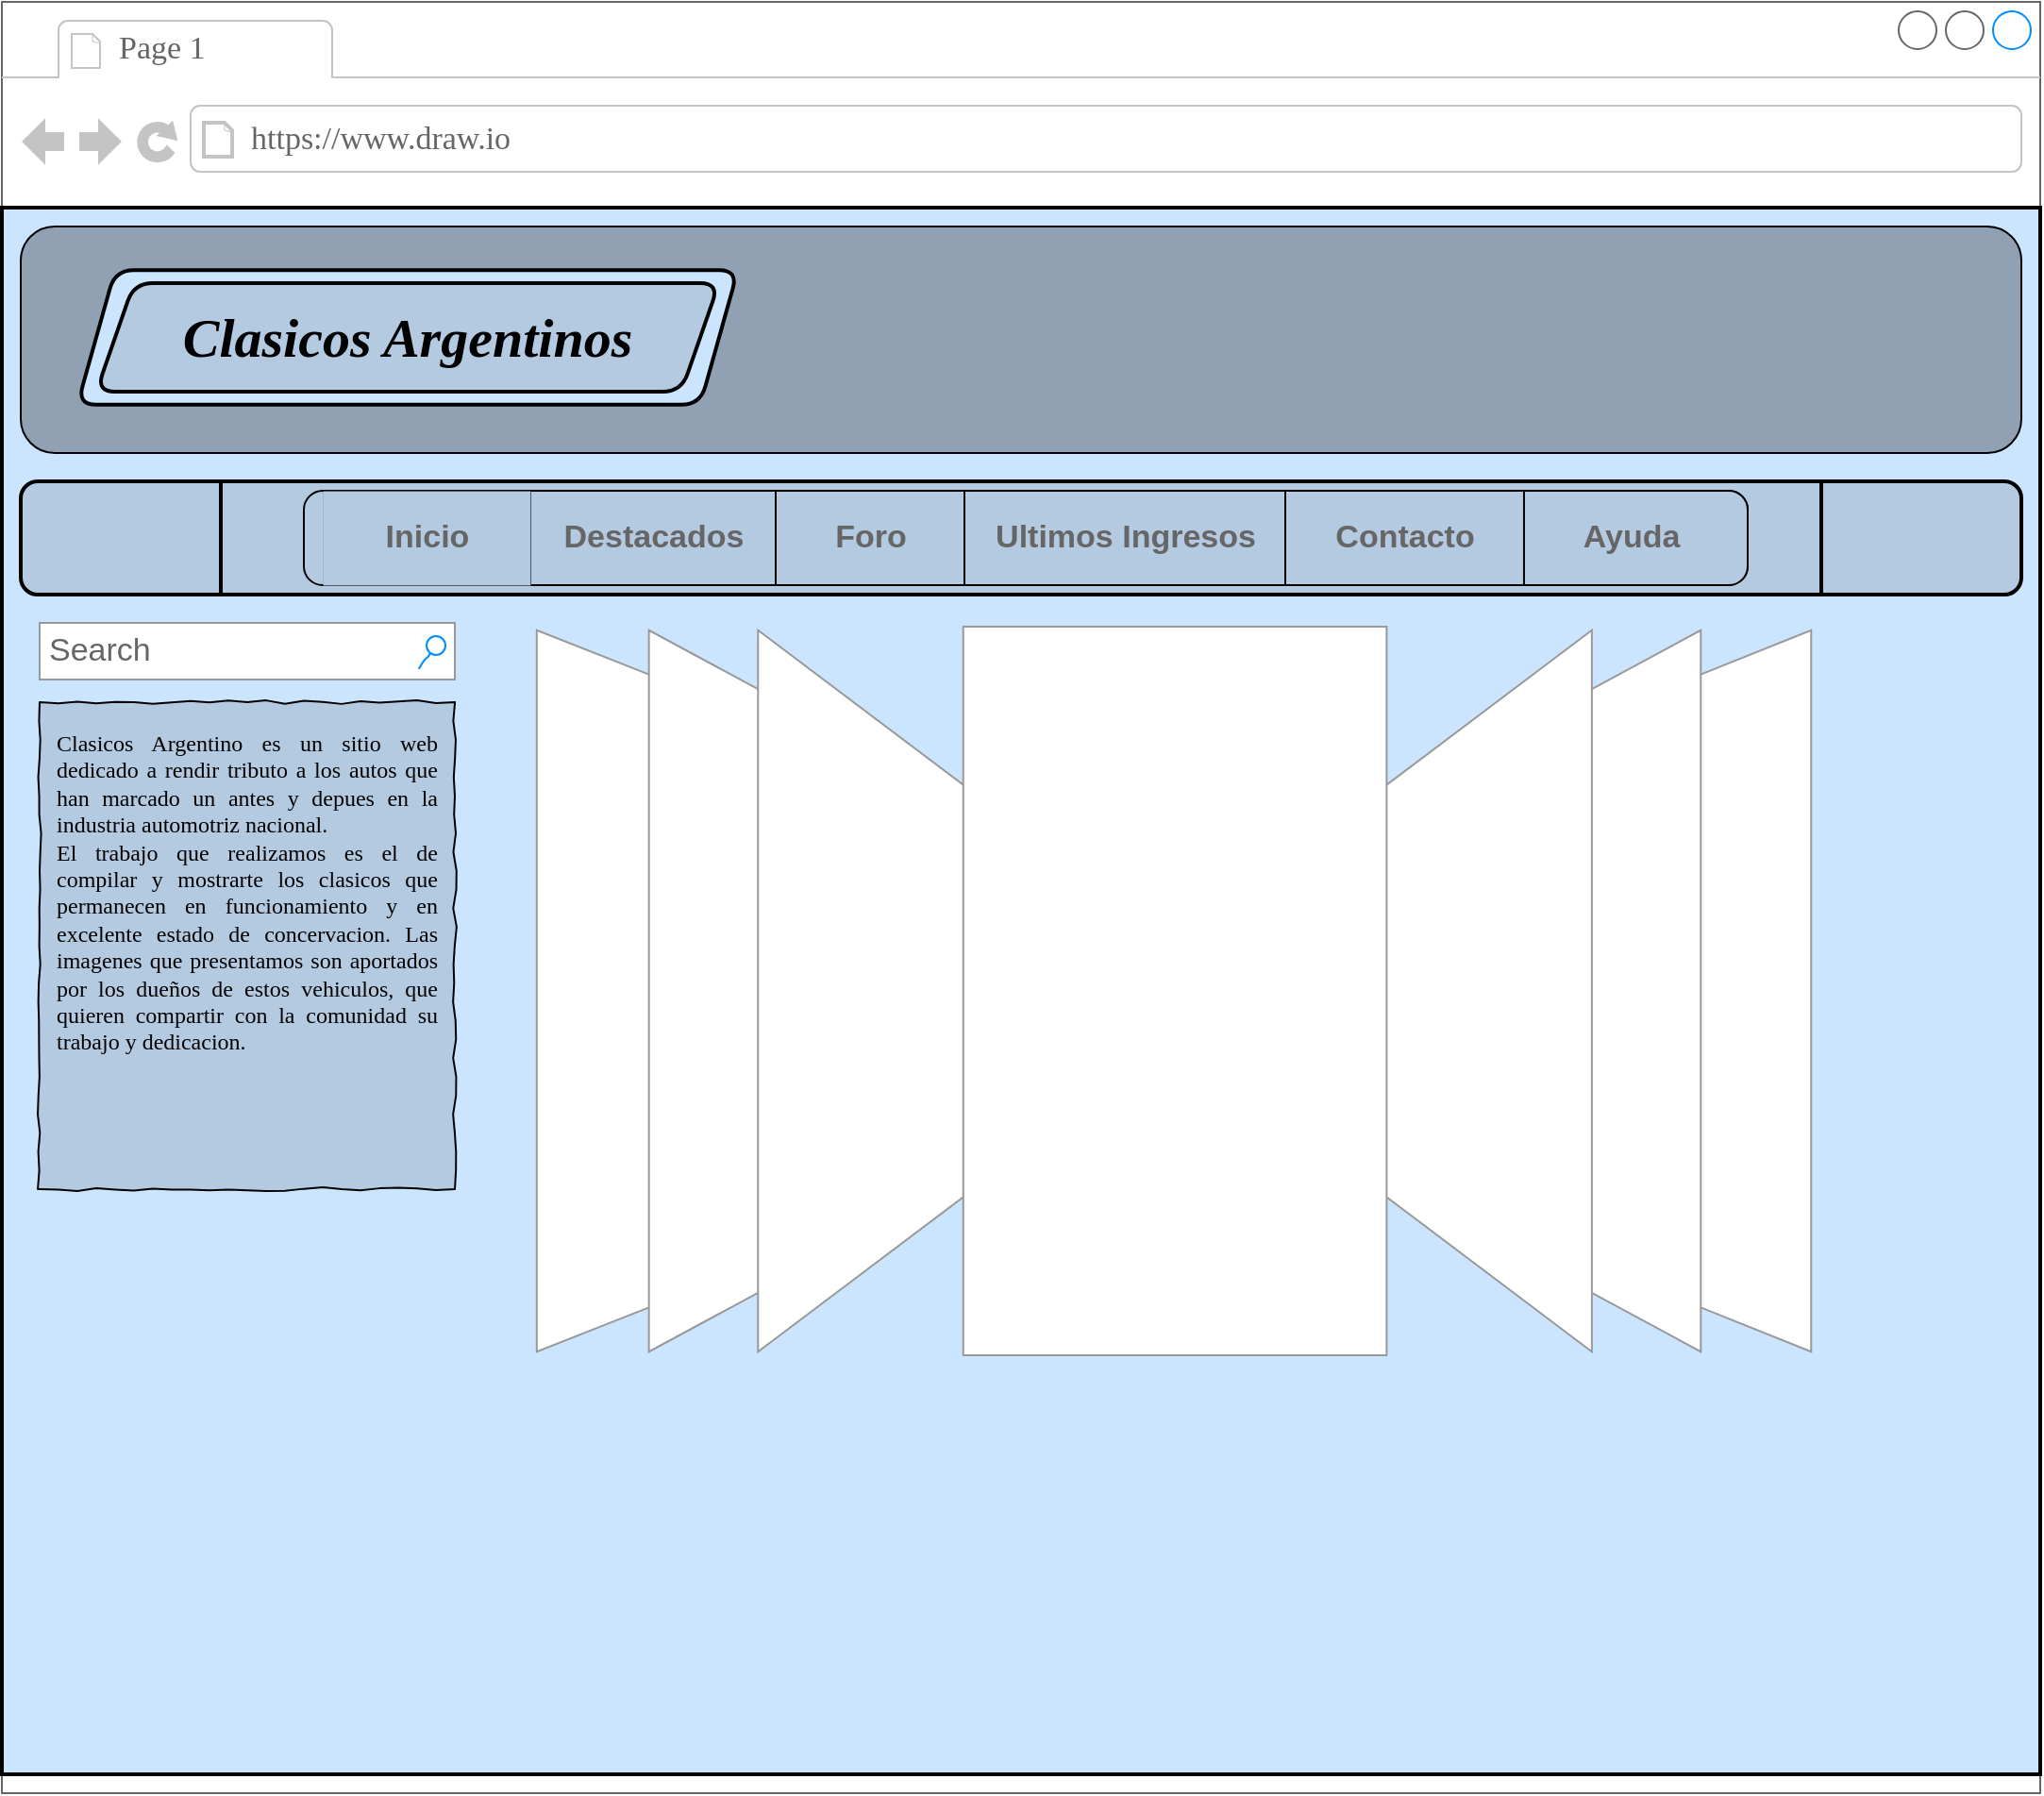 <mxfile version="20.3.7" type="github">
  <diagram name="Page-1" id="03018318-947c-dd8e-b7a3-06fadd420f32">
    <mxGraphModel dx="1422" dy="1547" grid="1" gridSize="10" guides="1" tooltips="1" connect="1" arrows="1" fold="1" page="1" pageScale="1" pageWidth="1100" pageHeight="850" background="#ffffff" math="0" shadow="0">
      <root>
        <mxCell id="0" />
        <mxCell id="1" parent="0" />
        <mxCell id="8SOifNOOEwgQtKwgCEEf-16" value="" style="strokeWidth=1;shadow=0;dashed=0;align=center;html=1;shape=mxgraph.mockup.containers.browserWindow;rSize=0;strokeColor=#666666;strokeColor2=#008cff;strokeColor3=#c4c4c4;mainText=,;recursiveResize=0;rounded=1;fillStyle=solid;fontFamily=Georgia;fontSize=26;fontColor=#99CCFF;fillColor=none;" parent="1" vertex="1">
          <mxGeometry x="10" y="-99" width="1080" height="949" as="geometry" />
        </mxCell>
        <mxCell id="8SOifNOOEwgQtKwgCEEf-17" value="Page 1" style="strokeWidth=1;shadow=0;dashed=0;align=center;html=1;shape=mxgraph.mockup.containers.anchor;fontSize=17;fontColor=#666666;align=left;rounded=1;fillStyle=solid;strokeColor=#000000;fontFamily=Georgia;fillColor=#1793FF;" parent="8SOifNOOEwgQtKwgCEEf-16" vertex="1">
          <mxGeometry x="60" y="12" width="110" height="26" as="geometry" />
        </mxCell>
        <mxCell id="8SOifNOOEwgQtKwgCEEf-18" value="https://www.draw.io" style="strokeWidth=1;shadow=0;dashed=0;align=center;html=1;shape=mxgraph.mockup.containers.anchor;rSize=0;fontSize=17;fontColor=#666666;align=left;rounded=1;fillStyle=solid;strokeColor=#000000;fontFamily=Georgia;fillColor=#1793FF;" parent="8SOifNOOEwgQtKwgCEEf-16" vertex="1">
          <mxGeometry x="130" y="60" width="250" height="26" as="geometry" />
        </mxCell>
        <mxCell id="8SOifNOOEwgQtKwgCEEf-7" value="" style="rounded=0;whiteSpace=wrap;html=1;shadow=0;fillStyle=solid;strokeColor=#000000;strokeWidth=2;fontFamily=Georgia;fontSize=26;fontColor=#99CCFF;fillColor=#CCE5FF;" parent="1" vertex="1">
          <mxGeometry x="10" y="10" width="1080" height="830" as="geometry" />
        </mxCell>
        <mxCell id="8SOifNOOEwgQtKwgCEEf-6" value="" style="shape=process;whiteSpace=wrap;html=1;backgroundOutline=1;rounded=1;shadow=0;fillStyle=solid;strokeColor=#000000;strokeWidth=2;fontFamily=Georgia;fontSize=26;fontColor=#99CCFF;fillColor=#B4CAE0;" parent="1" vertex="1">
          <mxGeometry x="20" y="155" width="1060" height="60" as="geometry" />
        </mxCell>
        <mxCell id="8SOifNOOEwgQtKwgCEEf-2" value="" style="rounded=1;whiteSpace=wrap;html=1;fillColor=#8FA1B3;" parent="1" vertex="1">
          <mxGeometry x="20" y="20" width="1060" height="120" as="geometry" />
        </mxCell>
        <mxCell id="677b7b8949515195-3" value="Search" style="strokeWidth=1;shadow=0;dashed=0;align=center;html=1;shape=mxgraph.mockup.forms.searchBox;strokeColor=#999999;mainText=;strokeColor2=#008cff;fontColor=#666666;fontSize=17;align=left;spacingLeft=3;rounded=0;labelBackgroundColor=none;comic=1;" parent="1" vertex="1">
          <mxGeometry x="30" y="230" width="220" height="30" as="geometry" />
        </mxCell>
        <mxCell id="677b7b8949515195-15" value="&lt;div style=&quot;text-align: justify&quot;&gt;Clasicos Argentino es un sitio web dedicado a rendir tributo a los autos que han marcado un antes y depues en la industria automotriz nacional.&amp;nbsp;&lt;/div&gt;&lt;div style=&quot;text-align: justify&quot;&gt;El trabajo que realizamos es el de compilar y mostrarte los clasicos que permanecen en funcionamiento y en excelente estado de concervacion. Las imagenes que presentamos son aportados por los dueños de estos vehiculos, que quieren compartir con la comunidad su trabajo y dedicacion.&lt;/div&gt;" style="whiteSpace=wrap;html=1;rounded=0;shadow=0;labelBackgroundColor=none;strokeWidth=1;fillColor=#B4CAE0;fontFamily=Verdana;fontSize=12;align=center;verticalAlign=top;spacing=10;comic=1;" parent="1" vertex="1">
          <mxGeometry x="30" y="272" width="220" height="258" as="geometry" />
        </mxCell>
        <mxCell id="8SOifNOOEwgQtKwgCEEf-19" value="" style="shape=parallelogram;perimeter=parallelogramPerimeter;whiteSpace=wrap;html=1;fixedSize=1;rounded=1;shadow=0;fillStyle=solid;strokeColor=#000000;strokeWidth=2;fontFamily=Georgia;fontSize=26;fontColor=#000000;fillColor=#CCE5FF;" parent="1" vertex="1">
          <mxGeometry x="50" y="43.13" width="350" height="71.25" as="geometry" />
        </mxCell>
        <mxCell id="8SOifNOOEwgQtKwgCEEf-4" value="&lt;b&gt;&lt;font face=&quot;Georgia&quot; size=&quot;1&quot; style=&quot;&quot;&gt;&lt;i style=&quot;font-size: 29px;&quot;&gt;Clasicos Argentinos&lt;/i&gt;&lt;/font&gt;&lt;/b&gt;" style="shape=parallelogram;perimeter=parallelogramPerimeter;whiteSpace=wrap;html=1;fixedSize=1;shadow=0;strokeColor=#000000;strokeWidth=2;fontFamily=Verdana;fillStyle=solid;fillColor=#B4CAE0;rounded=1;" parent="1" vertex="1">
          <mxGeometry x="60" y="50" width="330" height="57.5" as="geometry" />
        </mxCell>
        <mxCell id="KyNuFSLAEvzbXGQ-BU6k-6" value="" style="verticalLabelPosition=bottom;shadow=0;dashed=0;align=center;html=1;verticalAlign=top;strokeWidth=1;shape=mxgraph.mockup.navigation.coverFlow;strokeColor=#999999;" vertex="1" parent="1">
          <mxGeometry x="290" y="230" width="680" height="390" as="geometry" />
        </mxCell>
        <mxCell id="KyNuFSLAEvzbXGQ-BU6k-7" value="" style="strokeWidth=1;shadow=0;dashed=0;align=center;html=1;shape=mxgraph.mockup.rrect;rSize=10;fillColor=#B4CAE0;strokeColor=default;fontColor=#666666;fontStyle=1;perimeterSpacing=0;" vertex="1" parent="1">
          <mxGeometry x="170" y="160" width="765" height="50" as="geometry" />
        </mxCell>
        <mxCell id="KyNuFSLAEvzbXGQ-BU6k-8" value="Foro" style="strokeColor=inherit;fillColor=inherit;gradientColor=inherit;strokeWidth=1;shadow=0;dashed=0;align=center;html=1;shape=mxgraph.mockup.rrect;rSize=0;fontSize=17;fontColor=#666666;fontStyle=1;resizeHeight=1;" vertex="1" parent="KyNuFSLAEvzbXGQ-BU6k-7">
          <mxGeometry width="100" height="50" relative="1" as="geometry">
            <mxPoint x="250" as="offset" />
          </mxGeometry>
        </mxCell>
        <mxCell id="KyNuFSLAEvzbXGQ-BU6k-9" value="Ultimos Ingresos" style="strokeColor=inherit;fillColor=inherit;gradientColor=inherit;strokeWidth=1;shadow=0;dashed=0;align=center;html=1;shape=mxgraph.mockup.rrect;rSize=0;fontSize=17;fontColor=#666666;fontStyle=1;resizeHeight=1;" vertex="1" parent="KyNuFSLAEvzbXGQ-BU6k-7">
          <mxGeometry width="170" height="50" relative="1" as="geometry">
            <mxPoint x="350" as="offset" />
          </mxGeometry>
        </mxCell>
        <mxCell id="KyNuFSLAEvzbXGQ-BU6k-10" value="Ayuda" style="strokeColor=inherit;fillColor=inherit;gradientColor=inherit;strokeWidth=1;shadow=0;dashed=0;align=center;html=1;shape=mxgraph.mockup.rightButton;rSize=10;fontSize=17;fontColor=#666666;fontStyle=1;resizeHeight=1;" vertex="1" parent="KyNuFSLAEvzbXGQ-BU6k-7">
          <mxGeometry x="1" width="125" height="50" relative="1" as="geometry">
            <mxPoint x="-125" as="offset" />
          </mxGeometry>
        </mxCell>
        <mxCell id="KyNuFSLAEvzbXGQ-BU6k-13" value="Contacto" style="strokeColor=inherit;fillColor=inherit;gradientColor=inherit;strokeWidth=1;shadow=0;dashed=0;align=center;html=1;shape=mxgraph.mockup.rrect;rSize=0;fontSize=17;fontColor=#666666;fontStyle=1;resizeHeight=1;" vertex="1" parent="KyNuFSLAEvzbXGQ-BU6k-7">
          <mxGeometry x="519.998" width="126.488" height="50" as="geometry" />
        </mxCell>
        <mxCell id="KyNuFSLAEvzbXGQ-BU6k-15" value="Destacados" style="strokeColor=inherit;fillColor=inherit;gradientColor=inherit;strokeWidth=1;shadow=0;dashed=0;align=center;html=1;shape=mxgraph.mockup.rrect;rSize=0;fontSize=17;fontColor=#666666;fontStyle=1;resizeHeight=1;" vertex="1" parent="KyNuFSLAEvzbXGQ-BU6k-7">
          <mxGeometry x="120" width="130" height="50" as="geometry" />
        </mxCell>
        <mxCell id="KyNuFSLAEvzbXGQ-BU6k-16" value="Inicio" style="strokeColor=inherit;fillColor=inherit;gradientColor=inherit;strokeWidth=0;shadow=0;dashed=0;align=center;html=1;shape=mxgraph.mockup.rrect;rSize=0;fontSize=17;fontColor=#666666;fontStyle=1;resizeHeight=1;" vertex="1" parent="KyNuFSLAEvzbXGQ-BU6k-7">
          <mxGeometry x="10" width="110" height="50" as="geometry" />
        </mxCell>
      </root>
    </mxGraphModel>
  </diagram>
</mxfile>
